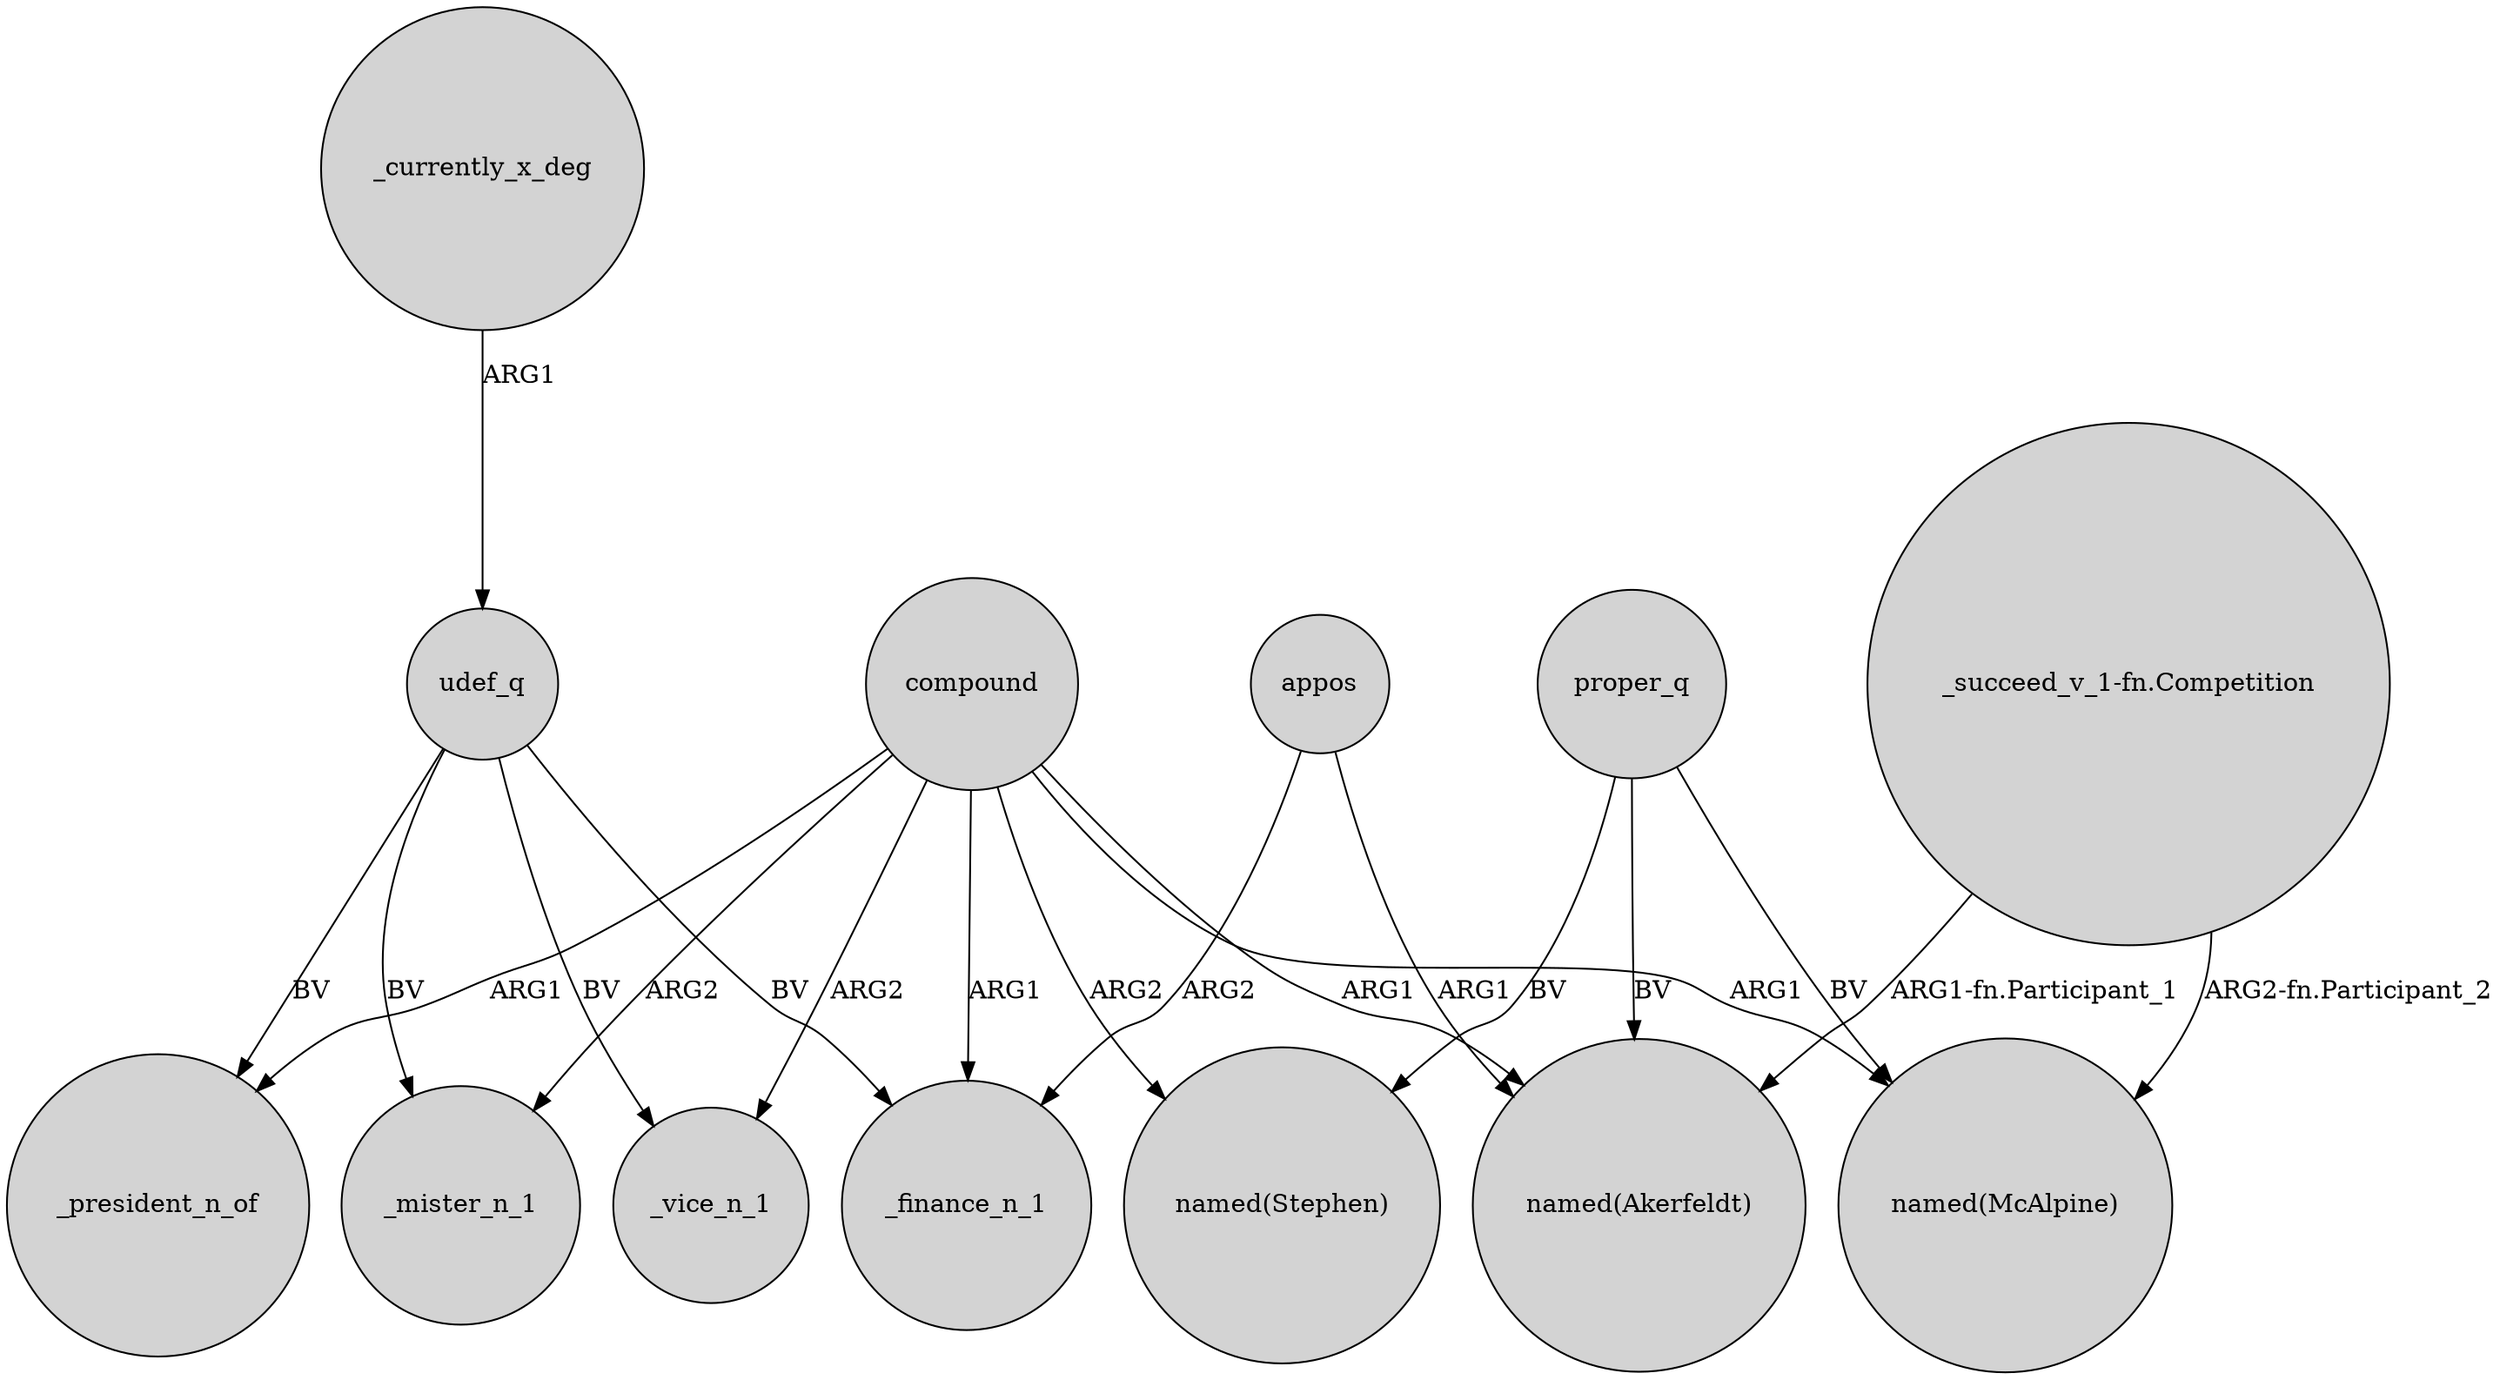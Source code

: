 digraph {
	node [shape=circle style=filled]
	_currently_x_deg -> udef_q [label=ARG1]
	proper_q -> "named(McAlpine)" [label=BV]
	udef_q -> _president_n_of [label=BV]
	udef_q -> _finance_n_1 [label=BV]
	compound -> "named(Stephen)" [label=ARG2]
	appos -> _finance_n_1 [label=ARG2]
	proper_q -> "named(Akerfeldt)" [label=BV]
	udef_q -> _mister_n_1 [label=BV]
	compound -> _finance_n_1 [label=ARG1]
	compound -> _president_n_of [label=ARG1]
	compound -> _vice_n_1 [label=ARG2]
	"_succeed_v_1-fn.Competition" -> "named(Akerfeldt)" [label="ARG1-fn.Participant_1"]
	compound -> "named(Akerfeldt)" [label=ARG1]
	compound -> _mister_n_1 [label=ARG2]
	udef_q -> _vice_n_1 [label=BV]
	appos -> "named(Akerfeldt)" [label=ARG1]
	"_succeed_v_1-fn.Competition" -> "named(McAlpine)" [label="ARG2-fn.Participant_2"]
	proper_q -> "named(Stephen)" [label=BV]
	compound -> "named(McAlpine)" [label=ARG1]
}
